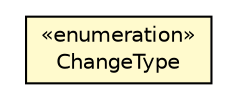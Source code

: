 #!/usr/local/bin/dot
#
# Class diagram 
# Generated by UMLGraph version R5_6 (http://www.umlgraph.org/)
#

digraph G {
	edge [fontname="Helvetica",fontsize=10,labelfontname="Helvetica",labelfontsize=10];
	node [fontname="Helvetica",fontsize=10,shape=plaintext];
	nodesep=0.25;
	ranksep=0.5;
	// eu.itesla_project.iidm.network.ChangeType
	c926 [label=<<table title="eu.itesla_project.iidm.network.ChangeType" border="0" cellborder="1" cellspacing="0" cellpadding="2" port="p" bgcolor="lemonChiffon" href="./ChangeType.html">
		<tr><td><table border="0" cellspacing="0" cellpadding="1">
<tr><td align="center" balign="center"> &#171;enumeration&#187; </td></tr>
<tr><td align="center" balign="center"> ChangeType </td></tr>
		</table></td></tr>
		</table>>, URL="./ChangeType.html", fontname="Helvetica", fontcolor="black", fontsize=10.0];
}

